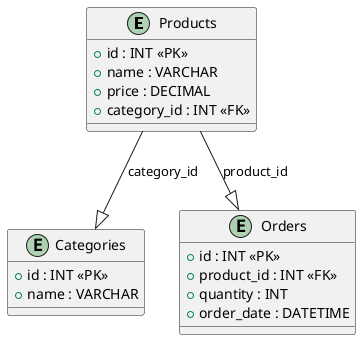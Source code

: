@startuml
entity "Products" {
  + id : INT <<PK>>
  + name : VARCHAR
  + price : DECIMAL
  + category_id : INT <<FK>>
}

entity "Categories" {
  + id : INT <<PK>>
  + name : VARCHAR
}

entity "Orders" {
  + id : INT <<PK>>
  + product_id : INT <<FK>>
  + quantity : INT
  + order_date : DATETIME
}

Products --|> Categories : category_id
Products --|> Orders : product_id
@enduml